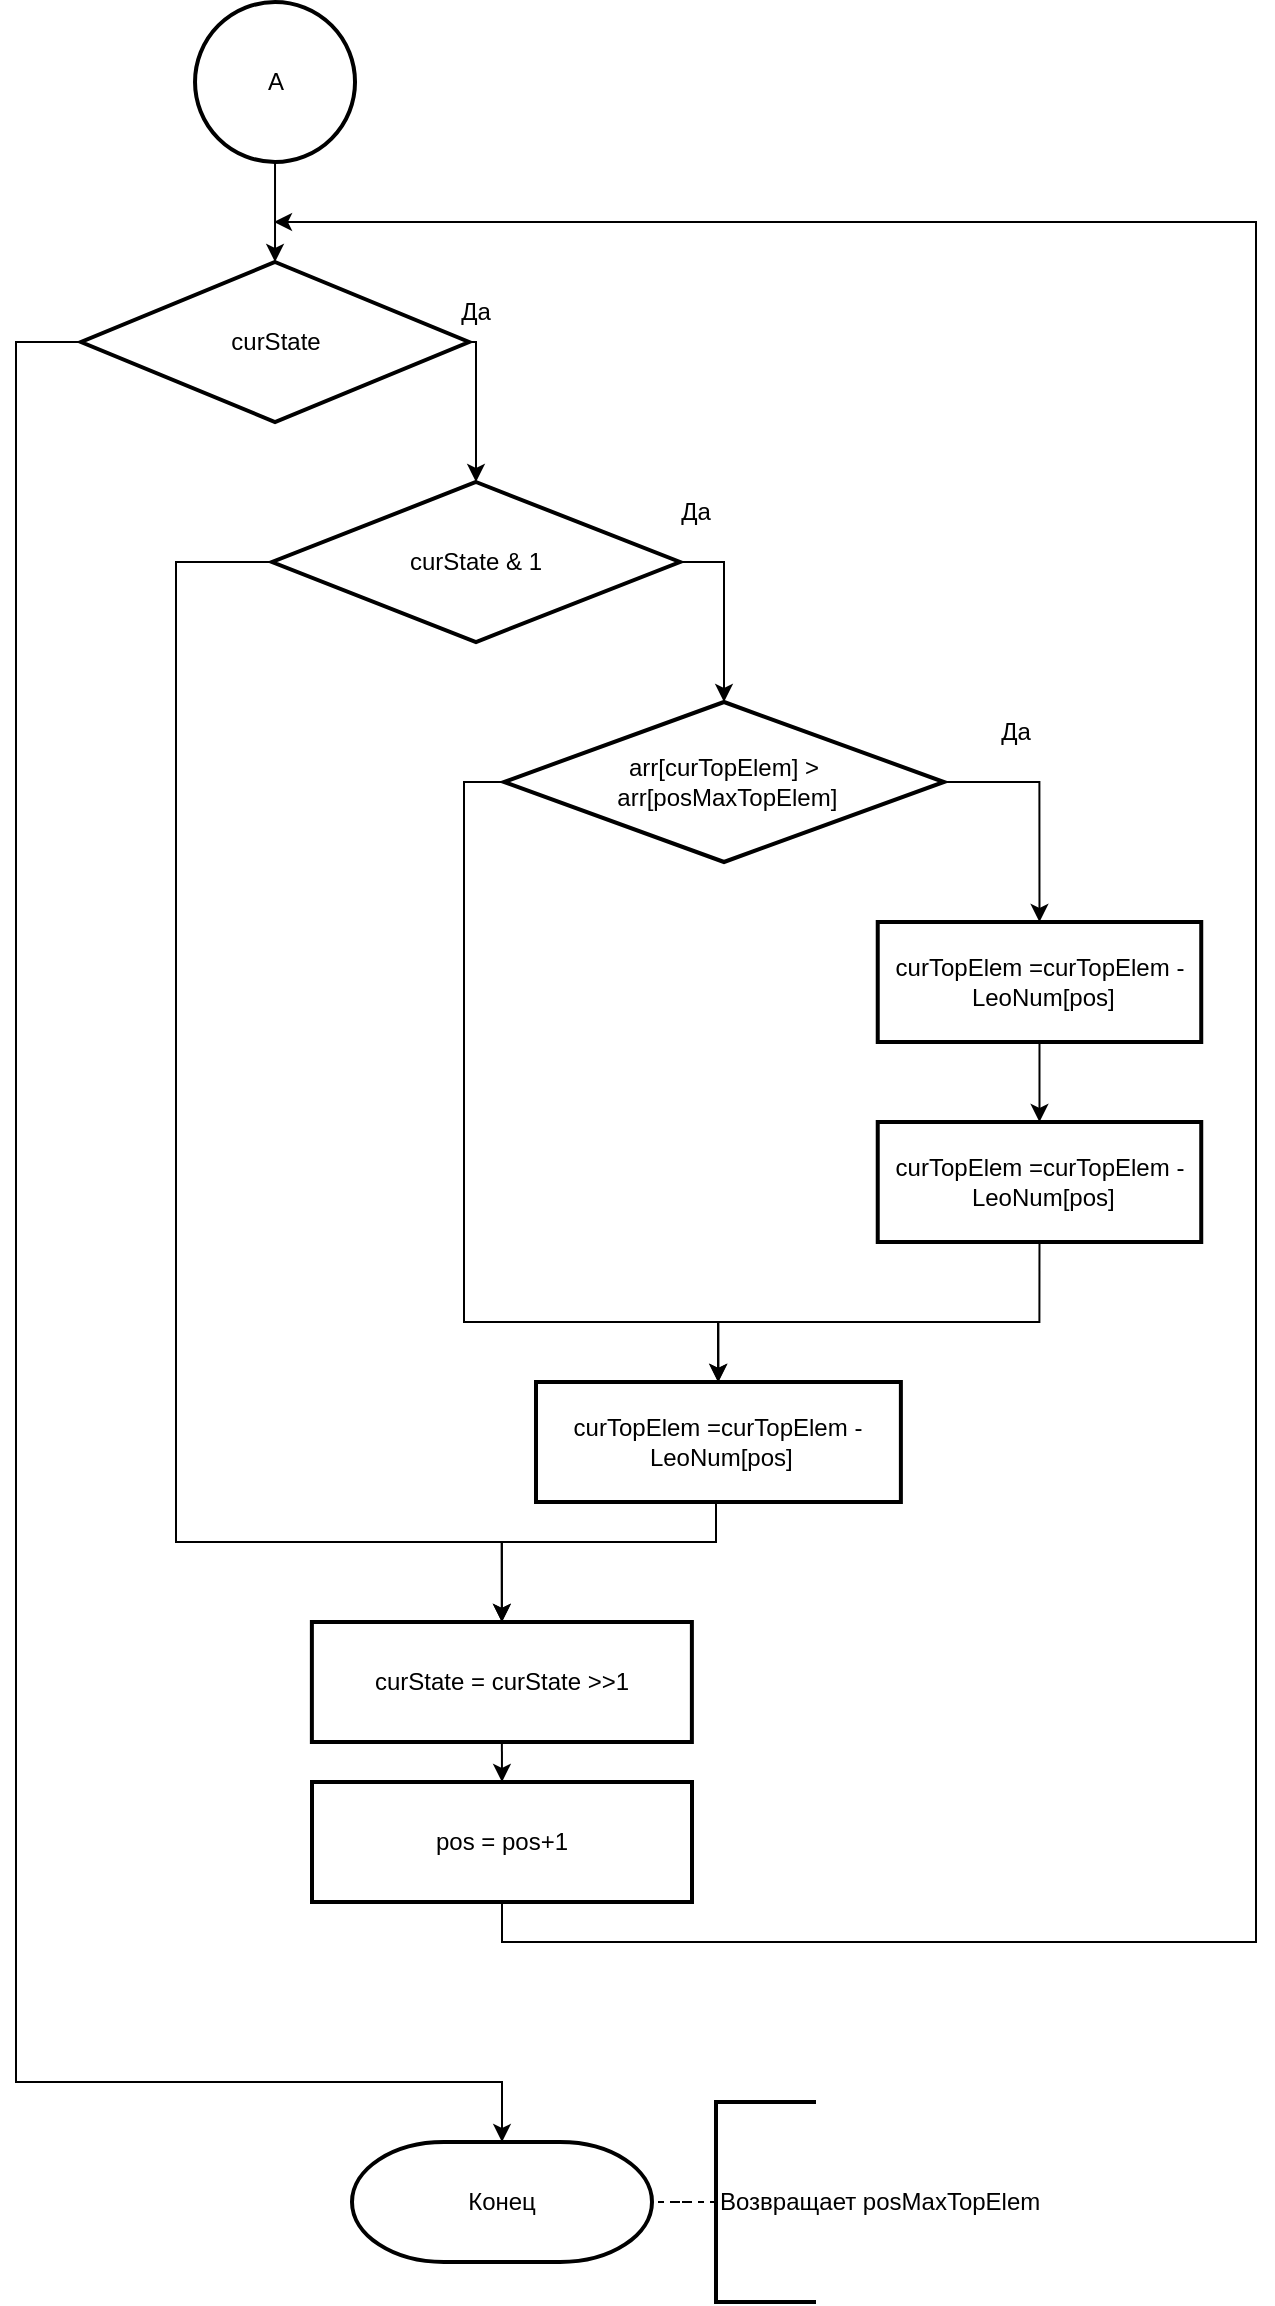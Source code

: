 <mxfile version="20.4.0" type="device"><diagram id="B_V7xwHdE0Vspl4pdVHQ" name="Страница 1"><mxGraphModel dx="1449" dy="-187" grid="1" gridSize="10" guides="1" tooltips="1" connect="1" arrows="1" fold="1" page="1" pageScale="1" pageWidth="827" pageHeight="1169" math="0" shadow="0"><root><mxCell id="0"/><mxCell id="1" parent="0"/><mxCell id="rr-8XBCoRXywY3Jpvkfv-1" value="Конец" style="strokeWidth=2;html=1;shape=mxgraph.flowchart.terminator;whiteSpace=wrap;" parent="1" vertex="1"><mxGeometry x="338" y="2250" width="150" height="60" as="geometry"/></mxCell><mxCell id="rr-8XBCoRXywY3Jpvkfv-2" style="edgeStyle=orthogonalEdgeStyle;rounded=0;orthogonalLoop=1;jettySize=auto;html=1;entryX=0.5;entryY=0;entryDx=0;entryDy=0;" parent="1" source="rr-8XBCoRXywY3Jpvkfv-3" target="rr-8XBCoRXywY3Jpvkfv-23" edge="1"><mxGeometry relative="1" as="geometry"/></mxCell><mxCell id="rr-8XBCoRXywY3Jpvkfv-3" value="А" style="ellipse;whiteSpace=wrap;html=1;aspect=fixed;strokeWidth=2;" parent="1" vertex="1"><mxGeometry x="259.51" y="1180" width="80" height="80" as="geometry"/></mxCell><mxCell id="rr-8XBCoRXywY3Jpvkfv-4" style="edgeStyle=orthogonalEdgeStyle;rounded=0;orthogonalLoop=1;jettySize=auto;html=1;exitX=0;exitY=0.5;exitDx=0;exitDy=0;entryX=0.5;entryY=0;entryDx=0;entryDy=0;" parent="1" source="rr-8XBCoRXywY3Jpvkfv-6" target="rr-8XBCoRXywY3Jpvkfv-7" edge="1"><mxGeometry relative="1" as="geometry"><Array as="points"><mxPoint x="250" y="1460"/><mxPoint x="250" y="1950"/><mxPoint x="413" y="1950"/></Array></mxGeometry></mxCell><mxCell id="rr-8XBCoRXywY3Jpvkfv-5" style="edgeStyle=orthogonalEdgeStyle;rounded=0;orthogonalLoop=1;jettySize=auto;html=1;exitX=1;exitY=0.5;exitDx=0;exitDy=0;entryX=0.5;entryY=0;entryDx=0;entryDy=0;" parent="1" source="rr-8XBCoRXywY3Jpvkfv-6" target="rr-8XBCoRXywY3Jpvkfv-14" edge="1"><mxGeometry relative="1" as="geometry"/></mxCell><mxCell id="rr-8XBCoRXywY3Jpvkfv-6" value="curState &amp;amp; 1" style="rhombus;whiteSpace=wrap;html=1;strokeWidth=2;" parent="1" vertex="1"><mxGeometry x="298.03" y="1420" width="203.94" height="80" as="geometry"/></mxCell><mxCell id="Lm1nMi7ohHQa76uyvUxL-4" style="edgeStyle=orthogonalEdgeStyle;rounded=0;orthogonalLoop=1;jettySize=auto;html=1;exitX=0.5;exitY=1;exitDx=0;exitDy=0;entryX=0.5;entryY=0;entryDx=0;entryDy=0;" edge="1" parent="1" source="rr-8XBCoRXywY3Jpvkfv-7" target="rr-8XBCoRXywY3Jpvkfv-9"><mxGeometry relative="1" as="geometry"/></mxCell><mxCell id="rr-8XBCoRXywY3Jpvkfv-7" value="curState = curState &amp;gt;&amp;gt;1" style="rounded=0;whiteSpace=wrap;html=1;absoluteArcSize=1;arcSize=14;strokeWidth=2;" parent="1" vertex="1"><mxGeometry x="317.94" y="1990" width="190" height="60" as="geometry"/></mxCell><mxCell id="rr-8XBCoRXywY3Jpvkfv-8" style="edgeStyle=orthogonalEdgeStyle;rounded=0;orthogonalLoop=1;jettySize=auto;html=1;exitX=0.5;exitY=1;exitDx=0;exitDy=0;" parent="1" source="rr-8XBCoRXywY3Jpvkfv-9" edge="1"><mxGeometry relative="1" as="geometry"><Array as="points"><mxPoint x="413" y="2150"/><mxPoint x="790" y="2150"/><mxPoint x="790" y="1290"/><mxPoint x="300" y="1290"/></Array><mxPoint x="299" y="1290" as="targetPoint"/></mxGeometry></mxCell><mxCell id="rr-8XBCoRXywY3Jpvkfv-9" value="pos =&amp;nbsp;pos+1" style="rounded=0;whiteSpace=wrap;html=1;absoluteArcSize=1;arcSize=14;strokeWidth=2;" parent="1" vertex="1"><mxGeometry x="318" y="2070" width="190" height="60" as="geometry"/></mxCell><mxCell id="rr-8XBCoRXywY3Jpvkfv-10" style="edgeStyle=orthogonalEdgeStyle;rounded=0;orthogonalLoop=1;jettySize=auto;html=1;exitX=0.5;exitY=1;exitDx=0;exitDy=0;entryX=0.5;entryY=0;entryDx=0;entryDy=0;" parent="1" source="rr-8XBCoRXywY3Jpvkfv-11" target="rr-8XBCoRXywY3Jpvkfv-7" edge="1"><mxGeometry relative="1" as="geometry"><Array as="points"><mxPoint x="520" y="1950"/><mxPoint x="413" y="1950"/></Array></mxGeometry></mxCell><mxCell id="rr-8XBCoRXywY3Jpvkfv-11" value="curTopElem =curTopElem -&lt;br&gt;&amp;nbsp;LeoNum[pos]" style="rounded=0;whiteSpace=wrap;html=1;absoluteArcSize=1;arcSize=14;strokeWidth=2;" parent="1" vertex="1"><mxGeometry x="430" y="1870" width="182.44" height="60" as="geometry"/></mxCell><mxCell id="rr-8XBCoRXywY3Jpvkfv-13" style="edgeStyle=orthogonalEdgeStyle;rounded=0;orthogonalLoop=1;jettySize=auto;html=1;exitX=1;exitY=0.5;exitDx=0;exitDy=0;entryX=0.5;entryY=0;entryDx=0;entryDy=0;" parent="1" source="rr-8XBCoRXywY3Jpvkfv-14" target="rr-8XBCoRXywY3Jpvkfv-16" edge="1"><mxGeometry relative="1" as="geometry"/></mxCell><mxCell id="Lm1nMi7ohHQa76uyvUxL-3" style="edgeStyle=orthogonalEdgeStyle;rounded=0;orthogonalLoop=1;jettySize=auto;html=1;exitX=0;exitY=0.5;exitDx=0;exitDy=0;entryX=0.5;entryY=0;entryDx=0;entryDy=0;" edge="1" parent="1" source="rr-8XBCoRXywY3Jpvkfv-14" target="rr-8XBCoRXywY3Jpvkfv-11"><mxGeometry relative="1" as="geometry"><Array as="points"><mxPoint x="394" y="1570"/><mxPoint x="394" y="1840"/><mxPoint x="521" y="1840"/></Array></mxGeometry></mxCell><mxCell id="rr-8XBCoRXywY3Jpvkfv-14" value="arr[curTopElem] &amp;gt;&lt;br&gt;&amp;nbsp;arr[posMaxTopElem]" style="rhombus;whiteSpace=wrap;html=1;strokeWidth=2;" parent="1" vertex="1"><mxGeometry x="414" y="1530" width="220" height="80" as="geometry"/></mxCell><mxCell id="rr-8XBCoRXywY3Jpvkfv-15" style="edgeStyle=orthogonalEdgeStyle;rounded=0;orthogonalLoop=1;jettySize=auto;html=1;exitX=0.5;exitY=1;exitDx=0;exitDy=0;entryX=0.5;entryY=0;entryDx=0;entryDy=0;" parent="1" source="rr-8XBCoRXywY3Jpvkfv-16" target="rr-8XBCoRXywY3Jpvkfv-18" edge="1"><mxGeometry relative="1" as="geometry"/></mxCell><mxCell id="rr-8XBCoRXywY3Jpvkfv-16" value="curTopElem =curTopElem -&lt;br&gt;&amp;nbsp;LeoNum[pos]" style="rounded=0;whiteSpace=wrap;html=1;absoluteArcSize=1;arcSize=14;strokeWidth=2;" parent="1" vertex="1"><mxGeometry x="600.87" y="1640" width="161.75" height="60" as="geometry"/></mxCell><mxCell id="Lm1nMi7ohHQa76uyvUxL-1" style="edgeStyle=orthogonalEdgeStyle;rounded=0;orthogonalLoop=1;jettySize=auto;html=1;exitX=0.5;exitY=1;exitDx=0;exitDy=0;" edge="1" parent="1" source="rr-8XBCoRXywY3Jpvkfv-18" target="rr-8XBCoRXywY3Jpvkfv-11"><mxGeometry relative="1" as="geometry"><mxPoint x="690" y="1860" as="targetPoint"/><Array as="points"><mxPoint x="682" y="1840"/><mxPoint x="521" y="1840"/></Array></mxGeometry></mxCell><mxCell id="rr-8XBCoRXywY3Jpvkfv-18" value="curTopElem =curTopElem -&lt;br&gt;&amp;nbsp;LeoNum[pos]" style="rounded=0;whiteSpace=wrap;html=1;absoluteArcSize=1;arcSize=14;strokeWidth=2;" parent="1" vertex="1"><mxGeometry x="600.87" y="1740" width="161.75" height="60" as="geometry"/></mxCell><mxCell id="rr-8XBCoRXywY3Jpvkfv-19" value="Да" style="text;html=1;strokeColor=none;fillColor=none;align=center;verticalAlign=middle;whiteSpace=wrap;rounded=0;" parent="1" vertex="1"><mxGeometry x="479.75" y="1420" width="60" height="30" as="geometry"/></mxCell><mxCell id="rr-8XBCoRXywY3Jpvkfv-20" value="Да" style="text;html=1;strokeColor=none;fillColor=none;align=center;verticalAlign=middle;whiteSpace=wrap;rounded=0;" parent="1" vertex="1"><mxGeometry x="640" y="1530" width="60" height="30" as="geometry"/></mxCell><mxCell id="rr-8XBCoRXywY3Jpvkfv-21" style="edgeStyle=orthogonalEdgeStyle;rounded=0;orthogonalLoop=1;jettySize=auto;html=1;exitX=1;exitY=0.5;exitDx=0;exitDy=0;entryX=0.5;entryY=0;entryDx=0;entryDy=0;" parent="1" source="rr-8XBCoRXywY3Jpvkfv-23" target="rr-8XBCoRXywY3Jpvkfv-6" edge="1"><mxGeometry relative="1" as="geometry"><Array as="points"><mxPoint x="400" y="1350"/></Array></mxGeometry></mxCell><mxCell id="rr-8XBCoRXywY3Jpvkfv-22" style="edgeStyle=orthogonalEdgeStyle;rounded=0;orthogonalLoop=1;jettySize=auto;html=1;exitX=0;exitY=0.5;exitDx=0;exitDy=0;entryX=0.5;entryY=0;entryDx=0;entryDy=0;entryPerimeter=0;" parent="1" source="rr-8XBCoRXywY3Jpvkfv-23" target="rr-8XBCoRXywY3Jpvkfv-1" edge="1"><mxGeometry relative="1" as="geometry"><Array as="points"><mxPoint x="170" y="1350"/><mxPoint x="170" y="2220"/><mxPoint x="413" y="2220"/></Array></mxGeometry></mxCell><mxCell id="rr-8XBCoRXywY3Jpvkfv-23" value="curState" style="rhombus;whiteSpace=wrap;html=1;strokeWidth=2;" parent="1" vertex="1"><mxGeometry x="202.51" y="1310" width="194.01" height="80" as="geometry"/></mxCell><mxCell id="rr-8XBCoRXywY3Jpvkfv-25" value="Да" style="text;html=1;strokeColor=none;fillColor=none;align=center;verticalAlign=middle;whiteSpace=wrap;rounded=0;" parent="1" vertex="1"><mxGeometry x="370" y="1320" width="60" height="30" as="geometry"/></mxCell><mxCell id="Lm1nMi7ohHQa76uyvUxL-6" style="edgeStyle=orthogonalEdgeStyle;rounded=0;orthogonalLoop=1;jettySize=auto;html=1;entryX=1;entryY=0.5;entryDx=0;entryDy=0;entryPerimeter=0;endArrow=none;endFill=0;dashed=1;" edge="1" parent="1" source="Lm1nMi7ohHQa76uyvUxL-5" target="rr-8XBCoRXywY3Jpvkfv-1"><mxGeometry relative="1" as="geometry"/></mxCell><mxCell id="Lm1nMi7ohHQa76uyvUxL-5" value="Возвращает&amp;nbsp;posMaxTopElem" style="strokeWidth=2;html=1;shape=mxgraph.flowchart.annotation_1;align=left;pointerEvents=1;" vertex="1" parent="1"><mxGeometry x="520" y="2230" width="50" height="100" as="geometry"/></mxCell></root></mxGraphModel></diagram></mxfile>